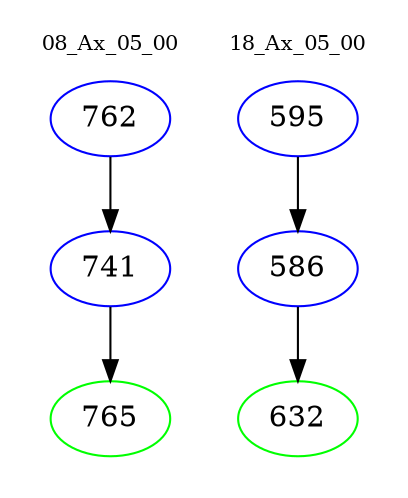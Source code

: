 digraph{
subgraph cluster_0 {
color = white
label = "08_Ax_05_00";
fontsize=10;
T0_762 [label="762", color="blue"]
T0_762 -> T0_741 [color="black"]
T0_741 [label="741", color="blue"]
T0_741 -> T0_765 [color="black"]
T0_765 [label="765", color="green"]
}
subgraph cluster_1 {
color = white
label = "18_Ax_05_00";
fontsize=10;
T1_595 [label="595", color="blue"]
T1_595 -> T1_586 [color="black"]
T1_586 [label="586", color="blue"]
T1_586 -> T1_632 [color="black"]
T1_632 [label="632", color="green"]
}
}
